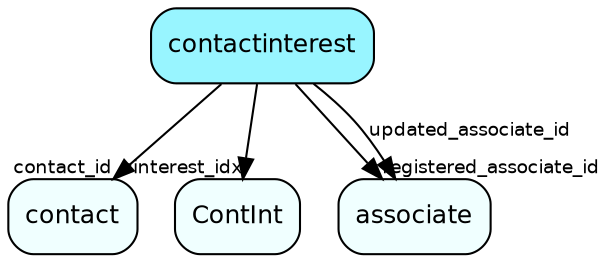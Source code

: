 digraph contactinterest  {
node [shape = box style="rounded, filled" fontname = "Helvetica" fontsize = "12" ]
edge [fontname = "Helvetica" fontsize = "9"]

contactinterest[fillcolor = "cadetblue1"]
contact[fillcolor = "azure1"]
ContInt[fillcolor = "azure1"]
associate[fillcolor = "azure1"]
contactinterest -> contact [headlabel = "contact_id"]
contactinterest -> ContInt [headlabel = "cinterest_idx"]
contactinterest -> associate [headlabel = "registered_associate_id"]
contactinterest -> associate [label = "updated_associate_id"]
}
